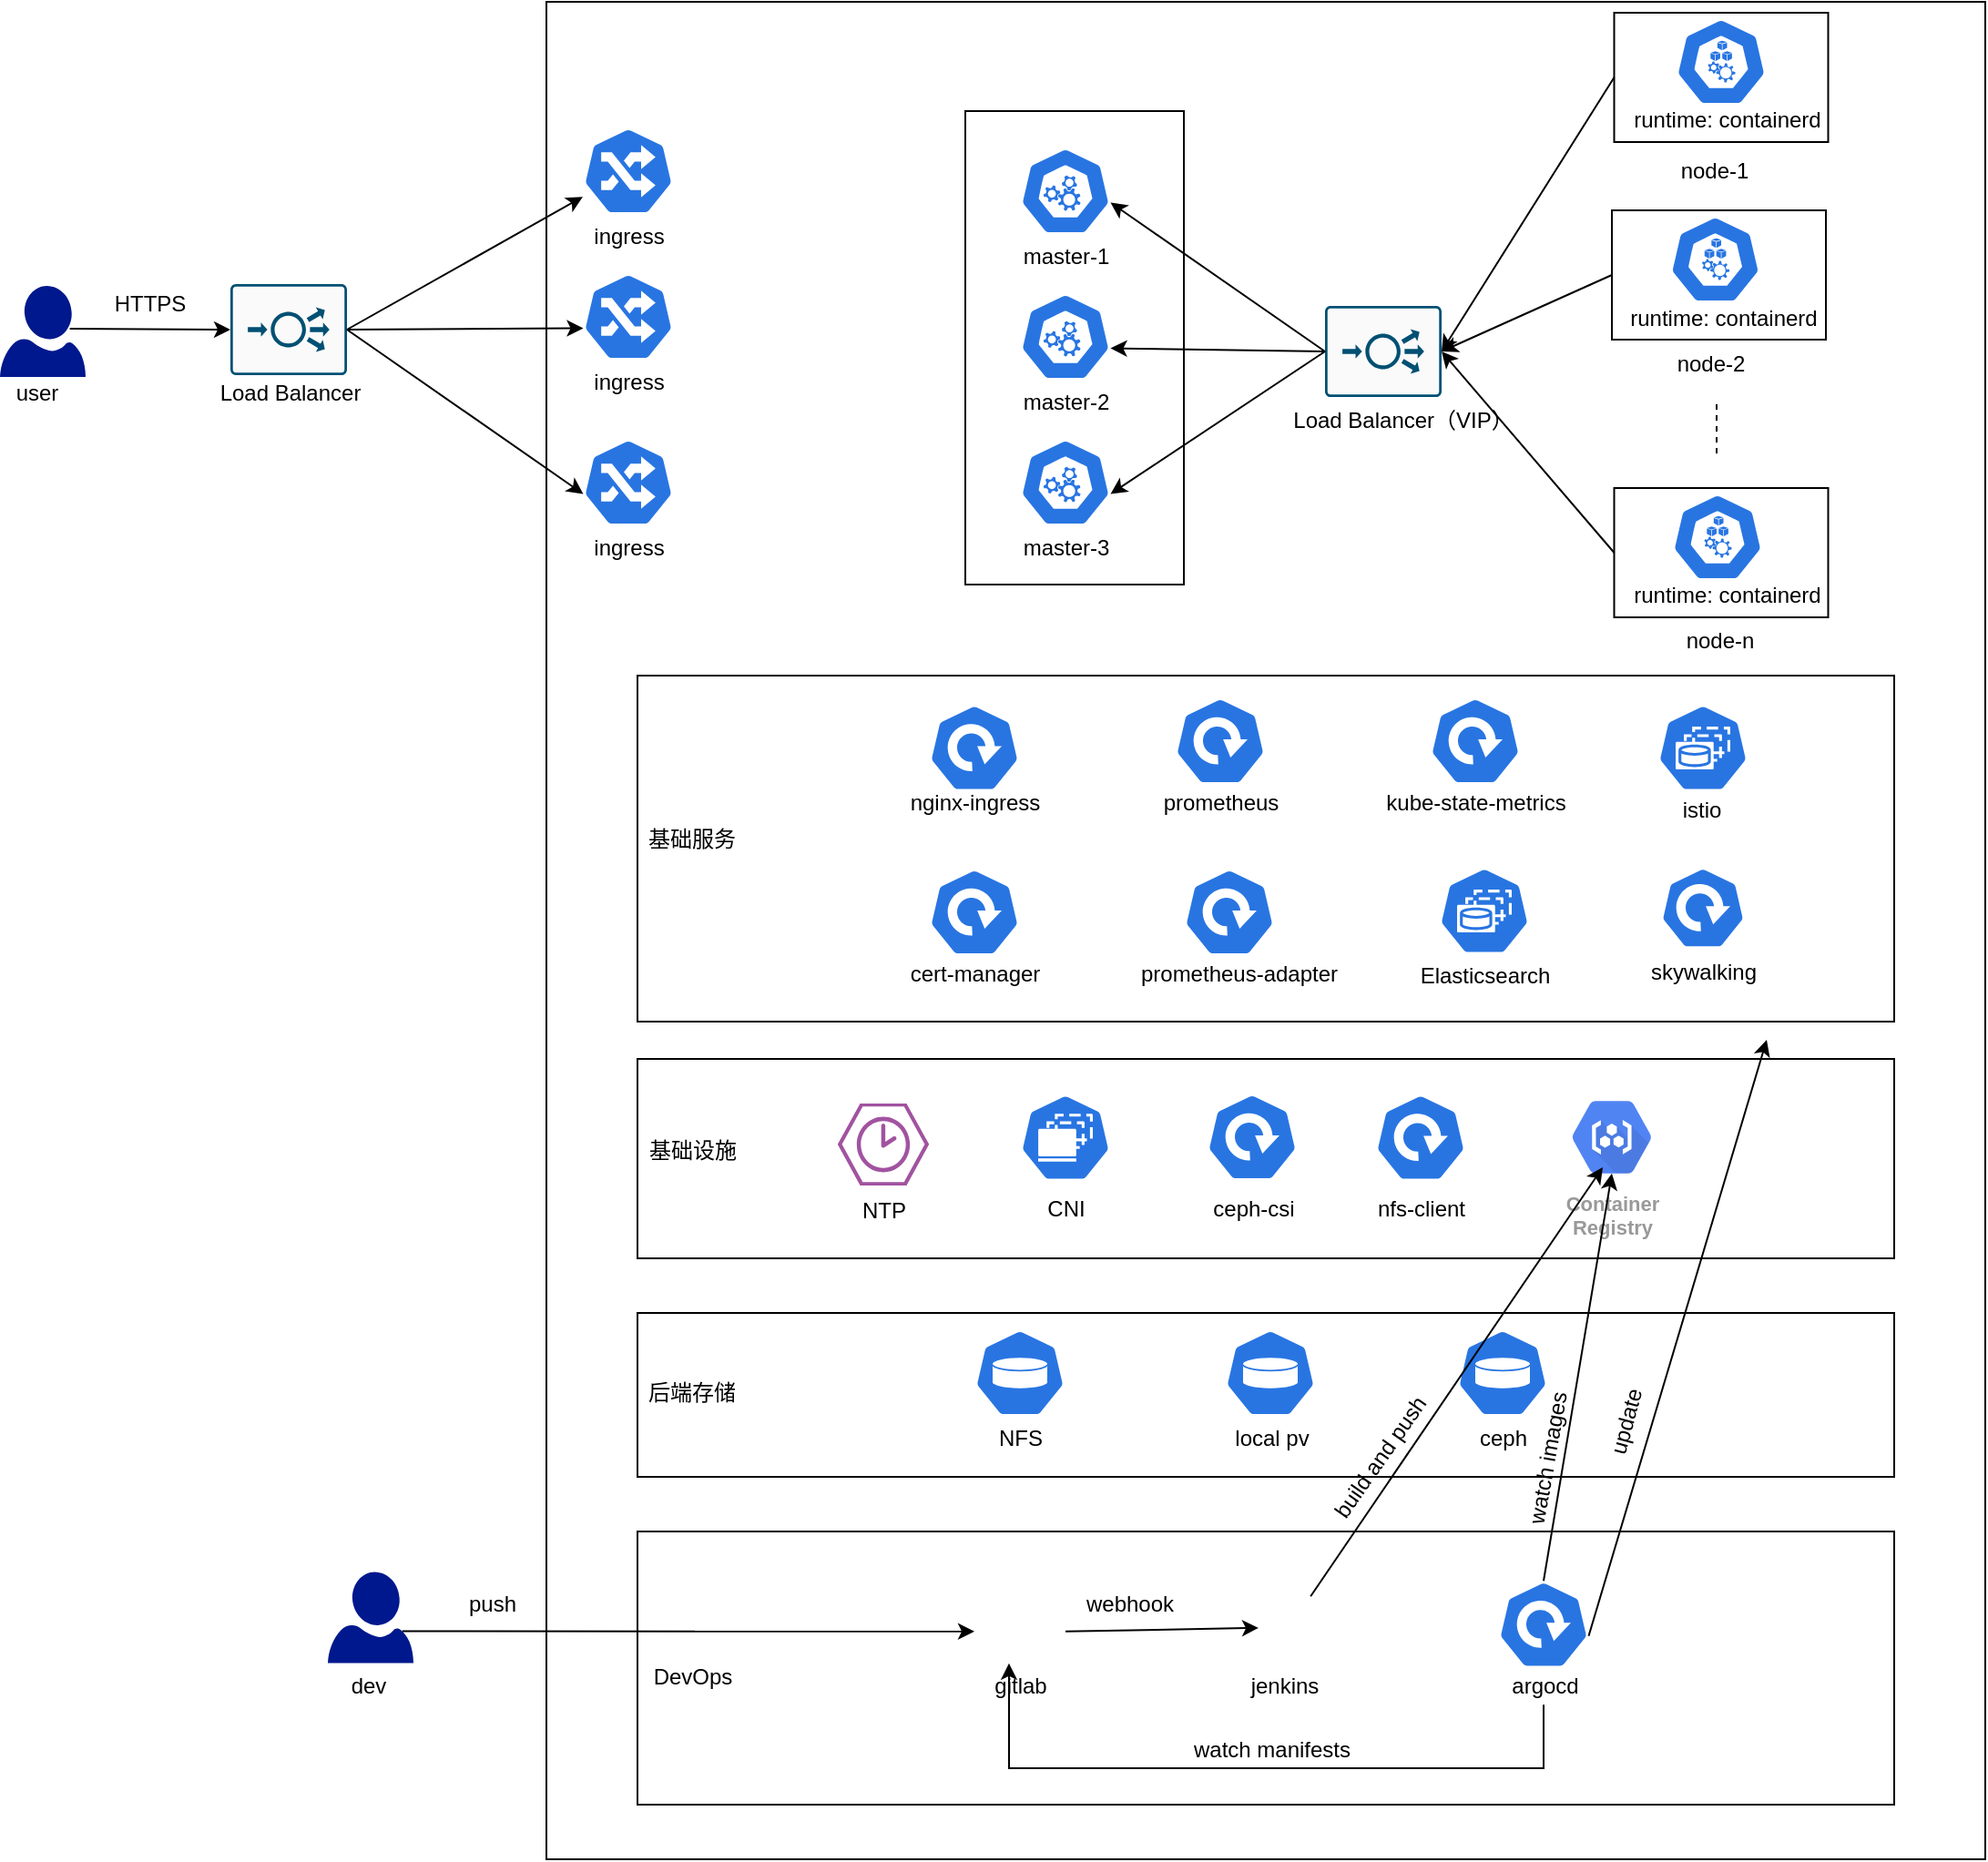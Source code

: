 <mxfile version="17.2.4" type="device"><diagram id="BBLFso4cbR_zRsnQ3JYp" name="Page-1"><mxGraphModel dx="2764" dy="917" grid="1" gridSize="10" guides="1" tooltips="1" connect="1" arrows="1" fold="1" page="1" pageScale="1" pageWidth="827" pageHeight="1169" math="0" shadow="0"><root><mxCell id="0"/><mxCell id="1" parent="0"/><mxCell id="bUglhXoj_SlGiKlQtY9v-30" value="" style="rounded=0;whiteSpace=wrap;html=1;" parent="1" vertex="1"><mxGeometry x="-30" y="80" width="790" height="1020" as="geometry"/></mxCell><mxCell id="bUglhXoj_SlGiKlQtY9v-29" value="" style="rounded=0;whiteSpace=wrap;html=1;" parent="1" vertex="1"><mxGeometry x="20" y="920" width="690" height="150" as="geometry"/></mxCell><mxCell id="bUglhXoj_SlGiKlQtY9v-28" value="" style="rounded=0;whiteSpace=wrap;html=1;" parent="1" vertex="1"><mxGeometry x="20" y="800" width="690" height="90" as="geometry"/></mxCell><mxCell id="bUglhXoj_SlGiKlQtY9v-27" value="" style="rounded=0;whiteSpace=wrap;html=1;" parent="1" vertex="1"><mxGeometry x="20" y="660.5" width="690" height="109.5" as="geometry"/></mxCell><mxCell id="bUglhXoj_SlGiKlQtY9v-26" value="" style="rounded=0;whiteSpace=wrap;html=1;" parent="1" vertex="1"><mxGeometry x="20" y="450" width="690" height="190" as="geometry"/></mxCell><mxCell id="h9gm4I0D71OcheqLQOj4-8" value="" style="rounded=0;whiteSpace=wrap;html=1;" parent="1" vertex="1"><mxGeometry x="200" y="140" width="120" height="260" as="geometry"/></mxCell><mxCell id="h9gm4I0D71OcheqLQOj4-1" value="" style="sketch=0;html=1;dashed=0;whitespace=wrap;fillColor=#2875E2;strokeColor=#ffffff;points=[[0.005,0.63,0],[0.1,0.2,0],[0.9,0.2,0],[0.5,0,0],[0.995,0.63,0],[0.72,0.99,0],[0.5,1,0],[0.28,0.99,0]];shape=mxgraph.kubernetes.icon;prIcon=master" parent="1" vertex="1"><mxGeometry x="230" y="160" width="50" height="48" as="geometry"/></mxCell><mxCell id="h9gm4I0D71OcheqLQOj4-2" value="" style="sketch=0;html=1;dashed=0;whitespace=wrap;fillColor=#2875E2;strokeColor=#ffffff;points=[[0.005,0.63,0],[0.1,0.2,0],[0.9,0.2,0],[0.5,0,0],[0.995,0.63,0],[0.72,0.99,0],[0.5,1,0],[0.28,0.99,0]];shape=mxgraph.kubernetes.icon;prIcon=master" parent="1" vertex="1"><mxGeometry x="230" y="240" width="50" height="48" as="geometry"/></mxCell><mxCell id="h9gm4I0D71OcheqLQOj4-3" value="" style="sketch=0;html=1;dashed=0;whitespace=wrap;fillColor=#2875E2;strokeColor=#ffffff;points=[[0.005,0.63,0],[0.1,0.2,0],[0.9,0.2,0],[0.5,0,0],[0.995,0.63,0],[0.72,0.99,0],[0.5,1,0],[0.28,0.99,0]];shape=mxgraph.kubernetes.icon;prIcon=master" parent="1" vertex="1"><mxGeometry x="230" y="320" width="50" height="48" as="geometry"/></mxCell><mxCell id="h9gm4I0D71OcheqLQOj4-4" value="master-1" style="text;html=1;align=center;verticalAlign=middle;resizable=0;points=[];autosize=1;strokeColor=none;fillColor=none;" parent="1" vertex="1"><mxGeometry x="225" y="210" width="60" height="20" as="geometry"/></mxCell><mxCell id="h9gm4I0D71OcheqLQOj4-5" value="master-2" style="text;html=1;align=center;verticalAlign=middle;resizable=0;points=[];autosize=1;strokeColor=none;fillColor=none;" parent="1" vertex="1"><mxGeometry x="225" y="290" width="60" height="20" as="geometry"/></mxCell><mxCell id="h9gm4I0D71OcheqLQOj4-6" value="master-3" style="text;html=1;align=center;verticalAlign=middle;resizable=0;points=[];autosize=1;strokeColor=none;fillColor=none;" parent="1" vertex="1"><mxGeometry x="225" y="370" width="60" height="20" as="geometry"/></mxCell><mxCell id="h9gm4I0D71OcheqLQOj4-9" value="Load Balancer（VIP）" style="text;html=1;align=center;verticalAlign=middle;resizable=0;points=[];autosize=1;strokeColor=none;fillColor=none;" parent="1" vertex="1"><mxGeometry x="370" y="300" width="140" height="20" as="geometry"/></mxCell><mxCell id="h9gm4I0D71OcheqLQOj4-11" value="node-1" style="text;html=1;align=center;verticalAlign=middle;resizable=0;points=[];autosize=1;strokeColor=none;fillColor=none;" parent="1" vertex="1"><mxGeometry x="586" y="163" width="50" height="20" as="geometry"/></mxCell><mxCell id="h9gm4I0D71OcheqLQOj4-13" value="node-2" style="text;html=1;align=center;verticalAlign=middle;resizable=0;points=[];autosize=1;strokeColor=none;fillColor=none;" parent="1" vertex="1"><mxGeometry x="584" y="268.5" width="50" height="20" as="geometry"/></mxCell><mxCell id="h9gm4I0D71OcheqLQOj4-15" value="node-n" style="text;html=1;align=center;verticalAlign=middle;resizable=0;points=[];autosize=1;strokeColor=none;fillColor=none;" parent="1" vertex="1"><mxGeometry x="588.75" y="421" width="50" height="20" as="geometry"/></mxCell><mxCell id="h9gm4I0D71OcheqLQOj4-28" value="Elasticsearch" style="text;html=1;align=center;verticalAlign=middle;resizable=0;points=[];autosize=1;strokeColor=none;fillColor=none;" parent="1" vertex="1"><mxGeometry x="440" y="604.75" width="90" height="20" as="geometry"/></mxCell><mxCell id="h9gm4I0D71OcheqLQOj4-30" value="prometheus" style="text;html=1;align=center;verticalAlign=middle;resizable=0;points=[];autosize=1;strokeColor=none;fillColor=none;" parent="1" vertex="1"><mxGeometry x="300" y="510" width="80" height="20" as="geometry"/></mxCell><mxCell id="h9gm4I0D71OcheqLQOj4-31" value="" style="sketch=0;html=1;dashed=0;whitespace=wrap;fillColor=#2875E2;strokeColor=#ffffff;points=[[0.005,0.63,0],[0.1,0.2,0],[0.9,0.2,0],[0.5,0,0],[0.995,0.63,0],[0.72,0.99,0],[0.5,1,0],[0.28,0.99,0]];shape=mxgraph.kubernetes.icon;prIcon=pv" parent="1" vertex="1"><mxGeometry x="205" y="809" width="50" height="48" as="geometry"/></mxCell><mxCell id="h9gm4I0D71OcheqLQOj4-32" value="NFS" style="text;html=1;align=center;verticalAlign=middle;resizable=0;points=[];autosize=1;strokeColor=none;fillColor=none;" parent="1" vertex="1"><mxGeometry x="210" y="859" width="40" height="20" as="geometry"/></mxCell><mxCell id="h9gm4I0D71OcheqLQOj4-33" value="" style="sketch=0;html=1;dashed=0;whitespace=wrap;fillColor=#2875E2;strokeColor=#ffffff;points=[[0.005,0.63,0],[0.1,0.2,0],[0.9,0.2,0],[0.5,0,0],[0.995,0.63,0],[0.72,0.99,0],[0.5,1,0],[0.28,0.99,0]];shape=mxgraph.kubernetes.icon;prIcon=pv" parent="1" vertex="1"><mxGeometry x="342.5" y="809" width="50" height="48" as="geometry"/></mxCell><mxCell id="h9gm4I0D71OcheqLQOj4-34" value="local pv" style="text;html=1;align=center;verticalAlign=middle;resizable=0;points=[];autosize=1;strokeColor=none;fillColor=none;" parent="1" vertex="1"><mxGeometry x="337.5" y="859" width="60" height="20" as="geometry"/></mxCell><mxCell id="h9gm4I0D71OcheqLQOj4-35" value="" style="sketch=0;html=1;dashed=0;whitespace=wrap;fillColor=#2875E2;strokeColor=#ffffff;points=[[0.005,0.63,0],[0.1,0.2,0],[0.9,0.2,0],[0.5,0,0],[0.995,0.63,0],[0.72,0.99,0],[0.5,1,0],[0.28,0.99,0]];shape=mxgraph.kubernetes.icon;prIcon=pv" parent="1" vertex="1"><mxGeometry x="470" y="809" width="50" height="48" as="geometry"/></mxCell><mxCell id="h9gm4I0D71OcheqLQOj4-36" value="ceph" style="text;html=1;align=center;verticalAlign=middle;resizable=0;points=[];autosize=1;strokeColor=none;fillColor=none;" parent="1" vertex="1"><mxGeometry x="475" y="859" width="40" height="20" as="geometry"/></mxCell><mxCell id="h9gm4I0D71OcheqLQOj4-38" value="istio" style="text;html=1;align=center;verticalAlign=middle;resizable=0;points=[];autosize=1;strokeColor=none;fillColor=none;" parent="1" vertex="1"><mxGeometry x="584" y="513.75" width="40" height="20" as="geometry"/></mxCell><mxCell id="0O1K7IhpmhKYSWIen8tu-3" value="prometheus-adapter" style="text;html=1;align=center;verticalAlign=middle;resizable=0;points=[];autosize=1;strokeColor=none;fillColor=none;" parent="1" vertex="1"><mxGeometry x="290" y="604" width="120" height="20" as="geometry"/></mxCell><mxCell id="0O1K7IhpmhKYSWIen8tu-4" value="" style="sketch=0;html=1;dashed=0;whitespace=wrap;fillColor=#2875E2;strokeColor=#ffffff;points=[[0.005,0.63,0],[0.1,0.2,0],[0.9,0.2,0],[0.5,0,0],[0.995,0.63,0],[0.72,0.99,0],[0.5,1,0],[0.28,0.99,0]];shape=mxgraph.kubernetes.icon;prIcon=sts" parent="1" vertex="1"><mxGeometry x="580" y="465.75" width="50" height="48" as="geometry"/></mxCell><mxCell id="0O1K7IhpmhKYSWIen8tu-5" value="" style="sketch=0;html=1;dashed=0;whitespace=wrap;fillColor=#2875E2;strokeColor=#ffffff;points=[[0.005,0.63,0],[0.1,0.2,0],[0.9,0.2,0],[0.5,0,0],[0.995,0.63,0],[0.72,0.99,0],[0.5,1,0],[0.28,0.99,0]];shape=mxgraph.kubernetes.icon;prIcon=sts" parent="1" vertex="1"><mxGeometry x="460" y="555.25" width="50" height="48" as="geometry"/></mxCell><mxCell id="0O1K7IhpmhKYSWIen8tu-6" value="" style="sketch=0;html=1;dashed=0;whitespace=wrap;fillColor=#2875E2;strokeColor=#ffffff;points=[[0.005,0.63,0],[0.1,0.2,0],[0.9,0.2,0],[0.5,0,0],[0.995,0.63,0],[0.72,0.99,0],[0.5,1,0],[0.28,0.99,0]];shape=mxgraph.kubernetes.icon;prIcon=deploy" parent="1" vertex="1"><mxGeometry x="315" y="462" width="50" height="48" as="geometry"/></mxCell><mxCell id="0O1K7IhpmhKYSWIen8tu-7" value="" style="sketch=0;html=1;dashed=0;whitespace=wrap;fillColor=#2875E2;strokeColor=#ffffff;points=[[0.005,0.63,0],[0.1,0.2,0],[0.9,0.2,0],[0.5,0,0],[0.995,0.63,0],[0.72,0.99,0],[0.5,1,0],[0.28,0.99,0]];shape=mxgraph.kubernetes.icon;prIcon=deploy" parent="1" vertex="1"><mxGeometry x="320" y="556" width="50" height="48" as="geometry"/></mxCell><mxCell id="0O1K7IhpmhKYSWIen8tu-8" value="" style="sketch=0;html=1;dashed=0;whitespace=wrap;fillColor=#2875E2;strokeColor=#ffffff;points=[[0.005,0.63,0],[0.1,0.2,0],[0.9,0.2,0],[0.5,0,0],[0.995,0.63,0],[0.72,0.99,0],[0.5,1,0],[0.28,0.99,0]];shape=mxgraph.kubernetes.icon;prIcon=deploy" parent="1" vertex="1"><mxGeometry x="180" y="556" width="50" height="48" as="geometry"/></mxCell><mxCell id="0O1K7IhpmhKYSWIen8tu-9" value="cert-manager" style="text;html=1;align=center;verticalAlign=middle;resizable=0;points=[];autosize=1;strokeColor=none;fillColor=none;" parent="1" vertex="1"><mxGeometry x="160" y="604" width="90" height="20" as="geometry"/></mxCell><mxCell id="0O1K7IhpmhKYSWIen8tu-10" value="" style="sketch=0;html=1;dashed=0;whitespace=wrap;fillColor=#2875E2;strokeColor=#ffffff;points=[[0.005,0.63,0],[0.1,0.2,0],[0.9,0.2,0],[0.5,0,0],[0.995,0.63,0],[0.72,0.99,0],[0.5,1,0],[0.28,0.99,0]];shape=mxgraph.kubernetes.icon;prIcon=deploy" parent="1" vertex="1"><mxGeometry x="180" y="465.75" width="50" height="48" as="geometry"/></mxCell><mxCell id="0O1K7IhpmhKYSWIen8tu-11" value="nginx-ingress" style="text;html=1;align=center;verticalAlign=middle;resizable=0;points=[];autosize=1;strokeColor=none;fillColor=none;" parent="1" vertex="1"><mxGeometry x="160" y="510" width="90" height="20" as="geometry"/></mxCell><mxCell id="0O1K7IhpmhKYSWIen8tu-13" value="基础服务" style="text;html=1;strokeColor=none;fillColor=none;align=center;verticalAlign=middle;whiteSpace=wrap;rounded=0;" parent="1" vertex="1"><mxGeometry x="20" y="530" width="60" height="20" as="geometry"/></mxCell><mxCell id="0O1K7IhpmhKYSWIen8tu-16" value="后端存储" style="text;html=1;strokeColor=none;fillColor=none;align=center;verticalAlign=middle;whiteSpace=wrap;rounded=0;" parent="1" vertex="1"><mxGeometry x="20" y="834" width="60" height="20" as="geometry"/></mxCell><mxCell id="0O1K7IhpmhKYSWIen8tu-20" value="" style="sketch=0;html=1;dashed=0;whitespace=wrap;fillColor=#2875E2;strokeColor=#ffffff;points=[[0.005,0.63,0],[0.1,0.2,0],[0.9,0.2,0],[0.5,0,0],[0.995,0.63,0],[0.72,0.99,0],[0.5,1,0],[0.28,0.99,0]];shape=mxgraph.kubernetes.icon;prIcon=ing" parent="1" vertex="1"><mxGeometry x="-10" y="229" width="50" height="48" as="geometry"/></mxCell><mxCell id="0O1K7IhpmhKYSWIen8tu-21" value="ingress" style="text;html=1;align=center;verticalAlign=middle;resizable=0;points=[];autosize=1;strokeColor=none;fillColor=none;" parent="1" vertex="1"><mxGeometry x="-10" y="279" width="50" height="20" as="geometry"/></mxCell><mxCell id="0O1K7IhpmhKYSWIen8tu-22" value="" style="sketch=0;aspect=fixed;pointerEvents=1;shadow=0;dashed=0;html=1;strokeColor=none;labelPosition=center;verticalLabelPosition=bottom;verticalAlign=top;align=center;fillColor=#00188D;shape=mxgraph.azure.user" parent="1" vertex="1"><mxGeometry x="-330" y="236" width="47" height="50" as="geometry"/></mxCell><mxCell id="0O1K7IhpmhKYSWIen8tu-25" value="" style="sketch=0;aspect=fixed;pointerEvents=1;shadow=0;dashed=0;html=1;strokeColor=none;labelPosition=center;verticalLabelPosition=bottom;verticalAlign=top;align=center;fillColor=#00188D;shape=mxgraph.azure.user" parent="1" vertex="1"><mxGeometry x="-150" y="942.25" width="47" height="50" as="geometry"/></mxCell><mxCell id="0O1K7IhpmhKYSWIen8tu-27" value="user" style="text;html=1;align=center;verticalAlign=middle;resizable=0;points=[];autosize=1;strokeColor=none;fillColor=none;" parent="1" vertex="1"><mxGeometry x="-330" y="285" width="40" height="20" as="geometry"/></mxCell><mxCell id="0O1K7IhpmhKYSWIen8tu-33" value="dev" style="text;html=1;align=center;verticalAlign=middle;resizable=0;points=[];autosize=1;strokeColor=none;fillColor=none;" parent="1" vertex="1"><mxGeometry x="-143" y="995.13" width="30" height="20" as="geometry"/></mxCell><mxCell id="0O1K7IhpmhKYSWIen8tu-34" value="" style="shape=image;html=1;verticalAlign=top;verticalLabelPosition=bottom;labelBackgroundColor=#ffffff;imageAspect=0;aspect=fixed;image=https://cdn4.iconfinder.com/data/icons/logos-and-brands/512/144_Gitlab_logo_logos-128.png" parent="1" vertex="1"><mxGeometry x="205" y="949.88" width="50" height="50" as="geometry"/></mxCell><mxCell id="0O1K7IhpmhKYSWIen8tu-35" value="gitlab" style="text;html=1;align=center;verticalAlign=middle;resizable=0;points=[];autosize=1;strokeColor=none;fillColor=none;" parent="1" vertex="1"><mxGeometry x="210" y="995.13" width="40" height="20" as="geometry"/></mxCell><mxCell id="0O1K7IhpmhKYSWIen8tu-36" value="" style="shape=image;html=1;verticalAlign=top;verticalLabelPosition=bottom;labelBackgroundColor=#ffffff;imageAspect=0;aspect=fixed;image=https://cdn4.iconfinder.com/data/icons/logos-brands-5/24/jenkins-128.png" parent="1" vertex="1"><mxGeometry x="361" y="955.63" width="34" height="34" as="geometry"/></mxCell><mxCell id="0O1K7IhpmhKYSWIen8tu-37" value="jenkins" style="text;html=1;align=center;verticalAlign=middle;resizable=0;points=[];autosize=1;strokeColor=none;fillColor=none;" parent="1" vertex="1"><mxGeometry x="350" y="995.13" width="50" height="20" as="geometry"/></mxCell><mxCell id="0O1K7IhpmhKYSWIen8tu-38" value="" style="sketch=0;html=1;dashed=0;whitespace=wrap;fillColor=#2875E2;strokeColor=#ffffff;points=[[0.005,0.63,0],[0.1,0.2,0],[0.9,0.2,0],[0.5,0,0],[0.995,0.63,0],[0.72,0.99,0],[0.5,1,0],[0.28,0.99,0]];shape=mxgraph.kubernetes.icon;prIcon=deploy" parent="1" vertex="1"><mxGeometry x="492.5" y="947.13" width="50" height="48" as="geometry"/></mxCell><mxCell id="bUglhXoj_SlGiKlQtY9v-24" style="edgeStyle=orthogonalEdgeStyle;rounded=0;orthogonalLoop=1;jettySize=auto;html=1;entryX=0.35;entryY=-0.135;entryDx=0;entryDy=0;entryPerimeter=0;" parent="1" source="0O1K7IhpmhKYSWIen8tu-39" target="0O1K7IhpmhKYSWIen8tu-35" edge="1"><mxGeometry relative="1" as="geometry"><Array as="points"><mxPoint x="518" y="1050"/><mxPoint x="224" y="1050"/></Array></mxGeometry></mxCell><mxCell id="0O1K7IhpmhKYSWIen8tu-39" value="argocd" style="text;html=1;align=center;verticalAlign=middle;resizable=0;points=[];autosize=1;strokeColor=none;fillColor=none;" parent="1" vertex="1"><mxGeometry x="492.5" y="995.13" width="50" height="20" as="geometry"/></mxCell><mxCell id="0O1K7IhpmhKYSWIen8tu-40" value="Container&#10;Registry" style="sketch=0;html=1;fillColor=#5184F3;strokeColor=none;verticalAlign=top;labelPosition=center;verticalLabelPosition=bottom;align=center;spacingTop=-6;fontSize=11;fontStyle=1;fontColor=#999999;shape=mxgraph.gcp2.hexIcon;prIcon=container_registry" parent="1" vertex="1"><mxGeometry x="522" y="674.25" width="66" height="58.5" as="geometry"/></mxCell><mxCell id="bUglhXoj_SlGiKlQtY9v-1" value="" style="verticalLabelPosition=bottom;sketch=0;html=1;fillColor=#A153A0;strokeColor=#ffffff;verticalAlign=top;align=center;points=[[0,0.5,0],[0.125,0.25,0],[0.25,0,0],[0.5,0,0],[0.75,0,0],[0.875,0.25,0],[1,0.5,0],[0.875,0.75,0],[0.75,1,0],[0.5,1,0],[0.125,0.75,0]];pointerEvents=1;shape=mxgraph.cisco_safe.compositeIcon;bgIcon=mxgraph.cisco_safe.design.blank_device;resIcon=mxgraph.cisco_safe.design.ntp_2;" parent="1" vertex="1"><mxGeometry x="130" y="685" width="50" height="45" as="geometry"/></mxCell><mxCell id="bUglhXoj_SlGiKlQtY9v-3" value="NTP" style="text;html=1;align=center;verticalAlign=middle;resizable=0;points=[];autosize=1;strokeColor=none;fillColor=none;" parent="1" vertex="1"><mxGeometry x="135" y="734" width="40" height="20" as="geometry"/></mxCell><mxCell id="bUglhXoj_SlGiKlQtY9v-5" value="" style="sketch=0;html=1;dashed=0;whitespace=wrap;fillColor=#2875E2;strokeColor=#ffffff;points=[[0.005,0.63,0],[0.1,0.2,0],[0.9,0.2,0],[0.5,0,0],[0.995,0.63,0],[0.72,0.99,0],[0.5,1,0],[0.28,0.99,0]];shape=mxgraph.kubernetes.icon;prIcon=ds" parent="1" vertex="1"><mxGeometry x="230" y="679.75" width="50" height="48" as="geometry"/></mxCell><mxCell id="bUglhXoj_SlGiKlQtY9v-6" value="CNI" style="text;html=1;align=center;verticalAlign=middle;resizable=0;points=[];autosize=1;strokeColor=none;fillColor=none;" parent="1" vertex="1"><mxGeometry x="235" y="732.75" width="40" height="20" as="geometry"/></mxCell><mxCell id="bUglhXoj_SlGiKlQtY9v-7" value="基础设施" style="text;html=1;align=center;verticalAlign=middle;resizable=0;points=[];autosize=1;strokeColor=none;fillColor=none;" parent="1" vertex="1"><mxGeometry x="20" y="700.5" width="60" height="20" as="geometry"/></mxCell><mxCell id="bUglhXoj_SlGiKlQtY9v-8" value="" style="sketch=0;html=1;dashed=0;whitespace=wrap;fillColor=#2875E2;strokeColor=#ffffff;points=[[0.005,0.63,0],[0.1,0.2,0],[0.9,0.2,0],[0.5,0,0],[0.995,0.63,0],[0.72,0.99,0],[0.5,1,0],[0.28,0.99,0]];shape=mxgraph.kubernetes.icon;prIcon=deploy" parent="1" vertex="1"><mxGeometry x="332.5" y="679.5" width="50" height="48" as="geometry"/></mxCell><mxCell id="bUglhXoj_SlGiKlQtY9v-9" value="ceph-csi" style="text;html=1;align=center;verticalAlign=middle;resizable=0;points=[];autosize=1;strokeColor=none;fillColor=none;" parent="1" vertex="1"><mxGeometry x="327.5" y="732.75" width="60" height="20" as="geometry"/></mxCell><mxCell id="bUglhXoj_SlGiKlQtY9v-10" value="" style="sketch=0;html=1;dashed=0;whitespace=wrap;fillColor=#2875E2;strokeColor=#ffffff;points=[[0.005,0.63,0],[0.1,0.2,0],[0.9,0.2,0],[0.5,0,0],[0.995,0.63,0],[0.72,0.99,0],[0.5,1,0],[0.28,0.99,0]];shape=mxgraph.kubernetes.icon;prIcon=deploy" parent="1" vertex="1"><mxGeometry x="425" y="679.75" width="50" height="48" as="geometry"/></mxCell><mxCell id="bUglhXoj_SlGiKlQtY9v-11" value="nfs-client" style="text;html=1;align=center;verticalAlign=middle;resizable=0;points=[];autosize=1;strokeColor=none;fillColor=none;" parent="1" vertex="1"><mxGeometry x="420" y="732.75" width="60" height="20" as="geometry"/></mxCell><mxCell id="bUglhXoj_SlGiKlQtY9v-12" value="DevOps" style="text;html=1;align=center;verticalAlign=middle;resizable=0;points=[];autosize=1;strokeColor=none;fillColor=none;" parent="1" vertex="1"><mxGeometry x="20" y="989.63" width="60" height="20" as="geometry"/></mxCell><mxCell id="bUglhXoj_SlGiKlQtY9v-13" value="" style="endArrow=classic;html=1;exitX=0.87;exitY=0.65;exitDx=0;exitDy=0;exitPerimeter=0;entryX=0;entryY=0.5;entryDx=0;entryDy=0;" parent="1" source="0O1K7IhpmhKYSWIen8tu-25" target="0O1K7IhpmhKYSWIen8tu-34" edge="1"><mxGeometry width="50" height="50" relative="1" as="geometry"><mxPoint x="-80" y="900" as="sourcePoint"/><mxPoint x="-30" y="850" as="targetPoint"/></mxGeometry></mxCell><mxCell id="bUglhXoj_SlGiKlQtY9v-14" value="push" style="text;html=1;align=center;verticalAlign=middle;resizable=0;points=[];autosize=1;strokeColor=none;fillColor=none;" parent="1" vertex="1"><mxGeometry x="-80" y="950" width="40" height="20" as="geometry"/></mxCell><mxCell id="bUglhXoj_SlGiKlQtY9v-15" value="" style="endArrow=classic;html=1;exitX=1;exitY=0.5;exitDx=0;exitDy=0;" parent="1" source="0O1K7IhpmhKYSWIen8tu-34" target="0O1K7IhpmhKYSWIen8tu-36" edge="1"><mxGeometry width="50" height="50" relative="1" as="geometry"><mxPoint x="300" y="960" as="sourcePoint"/><mxPoint x="350" y="910" as="targetPoint"/></mxGeometry></mxCell><mxCell id="bUglhXoj_SlGiKlQtY9v-16" value="webhook" style="text;html=1;align=center;verticalAlign=middle;resizable=0;points=[];autosize=1;strokeColor=none;fillColor=none;" parent="1" vertex="1"><mxGeometry x="260" y="950" width="60" height="20" as="geometry"/></mxCell><mxCell id="bUglhXoj_SlGiKlQtY9v-18" value="" style="endArrow=classic;html=1;" parent="1" source="0O1K7IhpmhKYSWIen8tu-36" edge="1"><mxGeometry width="50" height="50" relative="1" as="geometry"><mxPoint x="410" y="930" as="sourcePoint"/><mxPoint x="550" y="720" as="targetPoint"/></mxGeometry></mxCell><mxCell id="bUglhXoj_SlGiKlQtY9v-19" value="build and push" style="text;html=1;align=center;verticalAlign=middle;resizable=0;points=[];autosize=1;strokeColor=none;fillColor=none;rotation=-55;" parent="1" vertex="1"><mxGeometry x="382.5" y="870" width="90" height="20" as="geometry"/></mxCell><mxCell id="bUglhXoj_SlGiKlQtY9v-20" value="" style="endArrow=classic;html=1;exitX=0.5;exitY=0;exitDx=0;exitDy=0;exitPerimeter=0;entryX=0.5;entryY=0.84;entryDx=0;entryDy=0;entryPerimeter=0;" parent="1" source="0O1K7IhpmhKYSWIen8tu-38" target="0O1K7IhpmhKYSWIen8tu-40" edge="1"><mxGeometry width="50" height="50" relative="1" as="geometry"><mxPoint x="630" y="870" as="sourcePoint"/><mxPoint x="550" y="720" as="targetPoint"/></mxGeometry></mxCell><mxCell id="bUglhXoj_SlGiKlQtY9v-21" value="watch images" style="text;html=1;align=center;verticalAlign=middle;resizable=0;points=[];autosize=1;strokeColor=none;fillColor=none;rotation=-80;" parent="1" vertex="1"><mxGeometry x="475" y="870" width="90" height="20" as="geometry"/></mxCell><mxCell id="bUglhXoj_SlGiKlQtY9v-22" value="" style="endArrow=classic;html=1;exitX=0.995;exitY=0.63;exitDx=0;exitDy=0;exitPerimeter=0;" parent="1" source="0O1K7IhpmhKYSWIen8tu-38" edge="1"><mxGeometry width="50" height="50" relative="1" as="geometry"><mxPoint x="670" y="980" as="sourcePoint"/><mxPoint x="640" y="650" as="targetPoint"/></mxGeometry></mxCell><mxCell id="bUglhXoj_SlGiKlQtY9v-23" value="update" style="text;html=1;align=center;verticalAlign=middle;resizable=0;points=[];autosize=1;strokeColor=none;fillColor=none;rotation=-75;" parent="1" vertex="1"><mxGeometry x="538" y="850" width="50" height="20" as="geometry"/></mxCell><mxCell id="bUglhXoj_SlGiKlQtY9v-25" value="watch manifests" style="text;html=1;align=center;verticalAlign=middle;resizable=0;points=[];autosize=1;strokeColor=none;fillColor=none;" parent="1" vertex="1"><mxGeometry x="317.5" y="1030" width="100" height="20" as="geometry"/></mxCell><mxCell id="_U0VpI3fH_RTN0Zkxojv-1" value="kube-state-metrics" style="text;html=1;align=center;verticalAlign=middle;resizable=0;points=[];autosize=1;strokeColor=none;fillColor=none;" vertex="1" parent="1"><mxGeometry x="425" y="510" width="110" height="20" as="geometry"/></mxCell><mxCell id="_U0VpI3fH_RTN0Zkxojv-2" value="" style="sketch=0;html=1;dashed=0;whitespace=wrap;fillColor=#2875E2;strokeColor=#ffffff;points=[[0.005,0.63,0],[0.1,0.2,0],[0.9,0.2,0],[0.5,0,0],[0.995,0.63,0],[0.72,0.99,0],[0.5,1,0],[0.28,0.99,0]];shape=mxgraph.kubernetes.icon;prIcon=deploy" vertex="1" parent="1"><mxGeometry x="455" y="462" width="50" height="48" as="geometry"/></mxCell><mxCell id="_U0VpI3fH_RTN0Zkxojv-3" value="skywalking" style="text;html=1;align=center;verticalAlign=middle;resizable=0;points=[];autosize=1;strokeColor=none;fillColor=none;" vertex="1" parent="1"><mxGeometry x="570" y="603.25" width="70" height="20" as="geometry"/></mxCell><mxCell id="_U0VpI3fH_RTN0Zkxojv-4" value="" style="sketch=0;html=1;dashed=0;whitespace=wrap;fillColor=#2875E2;strokeColor=#ffffff;points=[[0.005,0.63,0],[0.1,0.2,0],[0.9,0.2,0],[0.5,0,0],[0.995,0.63,0],[0.72,0.99,0],[0.5,1,0],[0.28,0.99,0]];shape=mxgraph.kubernetes.icon;prIcon=deploy" vertex="1" parent="1"><mxGeometry x="580" y="555.25" width="50" height="44.75" as="geometry"/></mxCell><mxCell id="_U0VpI3fH_RTN0Zkxojv-6" value="" style="sketch=0;points=[[0.015,0.015,0],[0.985,0.015,0],[0.985,0.985,0],[0.015,0.985,0],[0.25,0,0],[0.5,0,0],[0.75,0,0],[1,0.25,0],[1,0.5,0],[1,0.75,0],[0.75,1,0],[0.5,1,0],[0.25,1,0],[0,0.75,0],[0,0.5,0],[0,0.25,0]];verticalLabelPosition=bottom;html=1;verticalAlign=top;aspect=fixed;align=center;pointerEvents=1;shape=mxgraph.cisco19.rect;prIcon=load_balancer;fillColor=#FAFAFA;strokeColor=#005073;" vertex="1" parent="1"><mxGeometry x="397.5" y="247" width="64" height="50" as="geometry"/></mxCell><mxCell id="_U0VpI3fH_RTN0Zkxojv-24" value="" style="sketch=0;html=1;dashed=0;whitespace=wrap;fillColor=#2875E2;strokeColor=#ffffff;points=[[0.005,0.63,0],[0.1,0.2,0],[0.9,0.2,0],[0.5,0,0],[0.995,0.63,0],[0.72,0.99,0],[0.5,1,0],[0.28,0.99,0]];shape=mxgraph.kubernetes.icon;prIcon=ing" vertex="1" parent="1"><mxGeometry x="-10" y="149" width="50" height="48" as="geometry"/></mxCell><mxCell id="_U0VpI3fH_RTN0Zkxojv-25" value="ingress" style="text;html=1;align=center;verticalAlign=middle;resizable=0;points=[];autosize=1;strokeColor=none;fillColor=none;" vertex="1" parent="1"><mxGeometry x="-10" y="199" width="50" height="20" as="geometry"/></mxCell><mxCell id="_U0VpI3fH_RTN0Zkxojv-26" value="" style="sketch=0;html=1;dashed=0;whitespace=wrap;fillColor=#2875E2;strokeColor=#ffffff;points=[[0.005,0.63,0],[0.1,0.2,0],[0.9,0.2,0],[0.5,0,0],[0.995,0.63,0],[0.72,0.99,0],[0.5,1,0],[0.28,0.99,0]];shape=mxgraph.kubernetes.icon;prIcon=ing" vertex="1" parent="1"><mxGeometry x="-10" y="320" width="50" height="48" as="geometry"/></mxCell><mxCell id="_U0VpI3fH_RTN0Zkxojv-27" value="ingress" style="text;html=1;align=center;verticalAlign=middle;resizable=0;points=[];autosize=1;strokeColor=none;fillColor=none;" vertex="1" parent="1"><mxGeometry x="-10" y="370" width="50" height="20" as="geometry"/></mxCell><mxCell id="_U0VpI3fH_RTN0Zkxojv-28" value="" style="sketch=0;points=[[0.015,0.015,0],[0.985,0.015,0],[0.985,0.985,0],[0.015,0.985,0],[0.25,0,0],[0.5,0,0],[0.75,0,0],[1,0.25,0],[1,0.5,0],[1,0.75,0],[0.75,1,0],[0.5,1,0],[0.25,1,0],[0,0.75,0],[0,0.5,0],[0,0.25,0]];verticalLabelPosition=bottom;html=1;verticalAlign=top;aspect=fixed;align=center;pointerEvents=1;shape=mxgraph.cisco19.rect;prIcon=load_balancer;fillColor=#FAFAFA;strokeColor=#005073;" vertex="1" parent="1"><mxGeometry x="-203.5" y="235" width="64" height="50" as="geometry"/></mxCell><mxCell id="_U0VpI3fH_RTN0Zkxojv-29" value="Load Balancer" style="text;html=1;align=center;verticalAlign=middle;resizable=0;points=[];autosize=1;strokeColor=none;fillColor=none;" vertex="1" parent="1"><mxGeometry x="-216.5" y="285" width="90" height="20" as="geometry"/></mxCell><mxCell id="_U0VpI3fH_RTN0Zkxojv-31" value="" style="endArrow=classic;html=1;rounded=0;exitX=0.815;exitY=0.471;exitDx=0;exitDy=0;exitPerimeter=0;entryX=0;entryY=0.5;entryDx=0;entryDy=0;entryPerimeter=0;" edge="1" parent="1" source="0O1K7IhpmhKYSWIen8tu-22" target="_U0VpI3fH_RTN0Zkxojv-28"><mxGeometry width="50" height="50" relative="1" as="geometry"><mxPoint x="-253.5" y="495" as="sourcePoint"/><mxPoint x="-203.5" y="445" as="targetPoint"/></mxGeometry></mxCell><mxCell id="_U0VpI3fH_RTN0Zkxojv-32" value="HTTPS" style="text;html=1;align=center;verticalAlign=middle;resizable=0;points=[];autosize=1;strokeColor=none;fillColor=none;" vertex="1" parent="1"><mxGeometry x="-273.5" y="236" width="50" height="20" as="geometry"/></mxCell><mxCell id="_U0VpI3fH_RTN0Zkxojv-33" value="" style="endArrow=classic;html=1;rounded=0;exitX=1;exitY=0.5;exitDx=0;exitDy=0;exitPerimeter=0;entryX=0.005;entryY=0.63;entryDx=0;entryDy=0;entryPerimeter=0;" edge="1" parent="1" source="_U0VpI3fH_RTN0Zkxojv-28" target="0O1K7IhpmhKYSWIen8tu-20"><mxGeometry width="50" height="50" relative="1" as="geometry"><mxPoint x="-180" y="460" as="sourcePoint"/><mxPoint x="-130" y="410" as="targetPoint"/></mxGeometry></mxCell><mxCell id="_U0VpI3fH_RTN0Zkxojv-34" value="" style="endArrow=classic;html=1;rounded=0;exitX=1;exitY=0.5;exitDx=0;exitDy=0;exitPerimeter=0;" edge="1" parent="1" source="_U0VpI3fH_RTN0Zkxojv-28" target="_U0VpI3fH_RTN0Zkxojv-24"><mxGeometry width="50" height="50" relative="1" as="geometry"><mxPoint x="-30" y="460" as="sourcePoint"/><mxPoint x="20" y="410" as="targetPoint"/></mxGeometry></mxCell><mxCell id="_U0VpI3fH_RTN0Zkxojv-35" value="" style="endArrow=classic;html=1;rounded=0;exitX=1;exitY=0.5;exitDx=0;exitDy=0;exitPerimeter=0;entryX=0.005;entryY=0.63;entryDx=0;entryDy=0;entryPerimeter=0;" edge="1" parent="1" source="_U0VpI3fH_RTN0Zkxojv-28" target="_U0VpI3fH_RTN0Zkxojv-26"><mxGeometry width="50" height="50" relative="1" as="geometry"><mxPoint x="-140" y="470" as="sourcePoint"/><mxPoint x="-90" y="420" as="targetPoint"/></mxGeometry></mxCell><mxCell id="_U0VpI3fH_RTN0Zkxojv-38" value="" style="endArrow=classic;html=1;rounded=0;exitX=0;exitY=0.5;exitDx=0;exitDy=0;exitPerimeter=0;entryX=0.995;entryY=0.63;entryDx=0;entryDy=0;entryPerimeter=0;" edge="1" parent="1" source="_U0VpI3fH_RTN0Zkxojv-6" target="h9gm4I0D71OcheqLQOj4-1"><mxGeometry width="50" height="50" relative="1" as="geometry"><mxPoint x="390" y="400" as="sourcePoint"/><mxPoint x="440" y="350" as="targetPoint"/></mxGeometry></mxCell><mxCell id="_U0VpI3fH_RTN0Zkxojv-39" value="" style="endArrow=classic;html=1;rounded=0;exitX=0;exitY=0.5;exitDx=0;exitDy=0;exitPerimeter=0;entryX=0.995;entryY=0.63;entryDx=0;entryDy=0;entryPerimeter=0;" edge="1" parent="1" source="_U0VpI3fH_RTN0Zkxojv-6" target="h9gm4I0D71OcheqLQOj4-2"><mxGeometry width="50" height="50" relative="1" as="geometry"><mxPoint x="350" y="410" as="sourcePoint"/><mxPoint x="400" y="360" as="targetPoint"/></mxGeometry></mxCell><mxCell id="_U0VpI3fH_RTN0Zkxojv-40" value="" style="endArrow=classic;html=1;rounded=0;exitX=0;exitY=0.5;exitDx=0;exitDy=0;exitPerimeter=0;entryX=0.995;entryY=0.63;entryDx=0;entryDy=0;entryPerimeter=0;" edge="1" parent="1" source="_U0VpI3fH_RTN0Zkxojv-6" target="h9gm4I0D71OcheqLQOj4-3"><mxGeometry width="50" height="50" relative="1" as="geometry"><mxPoint x="350" y="390" as="sourcePoint"/><mxPoint x="400" y="340" as="targetPoint"/></mxGeometry></mxCell><mxCell id="_U0VpI3fH_RTN0Zkxojv-45" value="" style="rounded=0;whiteSpace=wrap;html=1;" vertex="1" parent="1"><mxGeometry x="556.25" y="86" width="117.5" height="71" as="geometry"/></mxCell><mxCell id="h9gm4I0D71OcheqLQOj4-10" value="" style="sketch=0;html=1;dashed=0;whitespace=wrap;fillColor=#2875E2;strokeColor=#ffffff;points=[[0.005,0.63,0],[0.1,0.2,0],[0.9,0.2,0],[0.5,0,0],[0.995,0.63,0],[0.72,0.99,0],[0.5,1,0],[0.28,0.99,0]];shape=mxgraph.kubernetes.icon;prIcon=node" parent="1" vertex="1"><mxGeometry x="590" y="89" width="50" height="48" as="geometry"/></mxCell><mxCell id="_U0VpI3fH_RTN0Zkxojv-48" value="runtime: containerd" style="text;html=1;strokeColor=none;fillColor=none;align=center;verticalAlign=middle;whiteSpace=wrap;rounded=0;" vertex="1" parent="1"><mxGeometry x="565.5" y="130" width="105" height="30" as="geometry"/></mxCell><mxCell id="_U0VpI3fH_RTN0Zkxojv-63" value="" style="rounded=0;whiteSpace=wrap;html=1;" vertex="1" parent="1"><mxGeometry x="555" y="194.5" width="117.5" height="71" as="geometry"/></mxCell><mxCell id="_U0VpI3fH_RTN0Zkxojv-64" value="" style="sketch=0;html=1;dashed=0;whitespace=wrap;fillColor=#2875E2;strokeColor=#ffffff;points=[[0.005,0.63,0],[0.1,0.2,0],[0.9,0.2,0],[0.5,0,0],[0.995,0.63,0],[0.72,0.99,0],[0.5,1,0],[0.28,0.99,0]];shape=mxgraph.kubernetes.icon;prIcon=node" vertex="1" parent="1"><mxGeometry x="586.75" y="197.5" width="50" height="48" as="geometry"/></mxCell><mxCell id="_U0VpI3fH_RTN0Zkxojv-65" value="runtime: containerd" style="text;html=1;strokeColor=none;fillColor=none;align=center;verticalAlign=middle;whiteSpace=wrap;rounded=0;" vertex="1" parent="1"><mxGeometry x="564.25" y="238.5" width="105" height="30" as="geometry"/></mxCell><mxCell id="_U0VpI3fH_RTN0Zkxojv-68" value="" style="rounded=0;whiteSpace=wrap;html=1;" vertex="1" parent="1"><mxGeometry x="556.25" y="347" width="117.5" height="71" as="geometry"/></mxCell><mxCell id="_U0VpI3fH_RTN0Zkxojv-69" value="" style="sketch=0;html=1;dashed=0;whitespace=wrap;fillColor=#2875E2;strokeColor=#ffffff;points=[[0.005,0.63,0],[0.1,0.2,0],[0.9,0.2,0],[0.5,0,0],[0.995,0.63,0],[0.72,0.99,0],[0.5,1,0],[0.28,0.99,0]];shape=mxgraph.kubernetes.icon;prIcon=node" vertex="1" parent="1"><mxGeometry x="588" y="350" width="50" height="48" as="geometry"/></mxCell><mxCell id="_U0VpI3fH_RTN0Zkxojv-70" value="runtime: containerd" style="text;html=1;strokeColor=none;fillColor=none;align=center;verticalAlign=middle;whiteSpace=wrap;rounded=0;" vertex="1" parent="1"><mxGeometry x="565.5" y="391" width="105" height="30" as="geometry"/></mxCell><mxCell id="_U0VpI3fH_RTN0Zkxojv-79" value="" style="endArrow=none;dashed=1;html=1;rounded=0;fontSize=18;entryX=0.5;entryY=0;entryDx=0;entryDy=0;" edge="1" parent="1"><mxGeometry width="50" height="50" relative="1" as="geometry"><mxPoint x="612.5" y="328" as="sourcePoint"/><mxPoint x="612.5" y="298" as="targetPoint"/></mxGeometry></mxCell><mxCell id="_U0VpI3fH_RTN0Zkxojv-80" value="" style="endArrow=classic;html=1;rounded=0;fontSize=18;exitX=0;exitY=0.5;exitDx=0;exitDy=0;entryX=1;entryY=0.5;entryDx=0;entryDy=0;entryPerimeter=0;" edge="1" parent="1" source="_U0VpI3fH_RTN0Zkxojv-45" target="_U0VpI3fH_RTN0Zkxojv-6"><mxGeometry width="50" height="50" relative="1" as="geometry"><mxPoint x="-240" y="530" as="sourcePoint"/><mxPoint x="-190" y="480" as="targetPoint"/></mxGeometry></mxCell><mxCell id="_U0VpI3fH_RTN0Zkxojv-81" value="" style="endArrow=classic;html=1;rounded=0;fontSize=18;exitX=0;exitY=0.5;exitDx=0;exitDy=0;entryX=1;entryY=0.5;entryDx=0;entryDy=0;entryPerimeter=0;" edge="1" parent="1" source="_U0VpI3fH_RTN0Zkxojv-63" target="_U0VpI3fH_RTN0Zkxojv-6"><mxGeometry width="50" height="50" relative="1" as="geometry"><mxPoint x="500" y="290" as="sourcePoint"/><mxPoint x="550" y="240" as="targetPoint"/></mxGeometry></mxCell><mxCell id="_U0VpI3fH_RTN0Zkxojv-82" value="" style="endArrow=classic;html=1;rounded=0;fontSize=18;exitX=0;exitY=0.5;exitDx=0;exitDy=0;entryX=1;entryY=0.5;entryDx=0;entryDy=0;entryPerimeter=0;" edge="1" parent="1" source="_U0VpI3fH_RTN0Zkxojv-68" target="_U0VpI3fH_RTN0Zkxojv-6"><mxGeometry width="50" height="50" relative="1" as="geometry"><mxPoint x="460" y="400" as="sourcePoint"/><mxPoint x="510" y="350" as="targetPoint"/></mxGeometry></mxCell></root></mxGraphModel></diagram></mxfile>